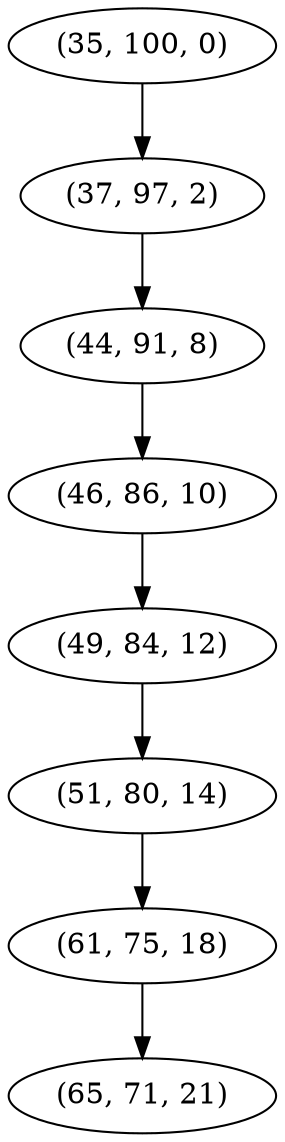 digraph tree {
    "(35, 100, 0)";
    "(37, 97, 2)";
    "(44, 91, 8)";
    "(46, 86, 10)";
    "(49, 84, 12)";
    "(51, 80, 14)";
    "(61, 75, 18)";
    "(65, 71, 21)";
    "(35, 100, 0)" -> "(37, 97, 2)";
    "(37, 97, 2)" -> "(44, 91, 8)";
    "(44, 91, 8)" -> "(46, 86, 10)";
    "(46, 86, 10)" -> "(49, 84, 12)";
    "(49, 84, 12)" -> "(51, 80, 14)";
    "(51, 80, 14)" -> "(61, 75, 18)";
    "(61, 75, 18)" -> "(65, 71, 21)";
}
